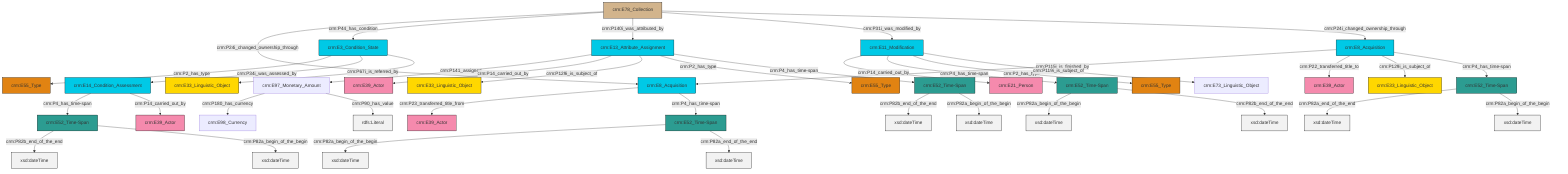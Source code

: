 graph TD
classDef Literal fill:#f2f2f2,stroke:#000000;
classDef CRM_Entity fill:#FFFFFF,stroke:#000000;
classDef Temporal_Entity fill:#00C9E6, stroke:#000000;
classDef Type fill:#E18312, stroke:#000000;
classDef Time-Span fill:#2C9C91, stroke:#000000;
classDef Appellation fill:#FFEB7F, stroke:#000000;
classDef Place fill:#008836, stroke:#000000;
classDef Persistent_Item fill:#B266B2, stroke:#000000;
classDef Conceptual_Object fill:#FFD700, stroke:#000000;
classDef Physical_Thing fill:#D2B48C, stroke:#000000;
classDef Actor fill:#f58aad, stroke:#000000;
classDef PC_Classes fill:#4ce600, stroke:#000000;
classDef Multi fill:#cccccc,stroke:#000000;

0["crm:E8_Acquisition"]:::Temporal_Entity -->|crm:P115i_is_finished_by| 1["crm:E8_Acquisition"]:::Temporal_Entity
8["crm:E11_Modification"]:::Temporal_Entity -->|crm:P14_carried_out_by| 9["crm:E21_Person"]:::Actor
10["crm:E13_Attribute_Assignment"]:::Temporal_Entity -->|crm:P141_assigned| 4["crm:E97_Monetary_Amount"]:::Default
13["crm:E3_Condition_State"]:::Temporal_Entity -->|crm:P2_has_type| 14["crm:E55_Type"]:::Type
17["crm:E78_Collection"]:::Physical_Thing -->|crm:P24i_changed_ownership_through| 1["crm:E8_Acquisition"]:::Temporal_Entity
1["crm:E8_Acquisition"]:::Temporal_Entity -->|crm:P23_transferred_title_from| 18["crm:E39_Actor"]:::Actor
0["crm:E8_Acquisition"]:::Temporal_Entity -->|crm:P22_transferred_title_to| 19["crm:E39_Actor"]:::Actor
20["crm:E52_Time-Span"]:::Time-Span -->|crm:P82b_end_of_the_end| 21[xsd:dateTime]:::Literal
2["crm:E14_Condition_Assessment"]:::Temporal_Entity -->|crm:P4_has_time-span| 20["crm:E52_Time-Span"]:::Time-Span
17["crm:E78_Collection"]:::Physical_Thing -->|crm:P44_has_condition| 13["crm:E3_Condition_State"]:::Temporal_Entity
22["crm:E52_Time-Span"]:::Time-Span -->|crm:P82a_begin_of_the_begin| 23[xsd:dateTime]:::Literal
8["crm:E11_Modification"]:::Temporal_Entity -->|crm:P4_has_time-span| 22["crm:E52_Time-Span"]:::Time-Span
25["crm:E52_Time-Span"]:::Time-Span -->|crm:P82a_end_of_the_end| 26[xsd:dateTime]:::Literal
17["crm:E78_Collection"]:::Physical_Thing -->|crm:P140i_was_attributed_by| 10["crm:E13_Attribute_Assignment"]:::Temporal_Entity
10["crm:E13_Attribute_Assignment"]:::Temporal_Entity -->|crm:P14_carried_out_by| 28["crm:E39_Actor"]:::Actor
31["crm:E52_Time-Span"]:::Time-Span -->|crm:P82b_end_of_the_end| 32[xsd:dateTime]:::Literal
1["crm:E8_Acquisition"]:::Temporal_Entity -->|crm:P4_has_time-span| 33["crm:E52_Time-Span"]:::Time-Span
2["crm:E14_Condition_Assessment"]:::Temporal_Entity -->|crm:P14_carried_out_by| 35["crm:E39_Actor"]:::Actor
8["crm:E11_Modification"]:::Temporal_Entity -->|crm:P2_has_type| 6["crm:E55_Type"]:::Type
25["crm:E52_Time-Span"]:::Time-Span -->|crm:P82a_begin_of_the_begin| 36[xsd:dateTime]:::Literal
10["crm:E13_Attribute_Assignment"]:::Temporal_Entity -->|crm:P129i_is_subject_of| 42["crm:E33_Linguistic_Object"]:::Conceptual_Object
17["crm:E78_Collection"]:::Physical_Thing -->|crm:P31i_was_modified_by| 8["crm:E11_Modification"]:::Temporal_Entity
17["crm:E78_Collection"]:::Physical_Thing -->|crm:P24i_changed_ownership_through| 0["crm:E8_Acquisition"]:::Temporal_Entity
31["crm:E52_Time-Span"]:::Time-Span -->|crm:P82a_begin_of_the_begin| 44[xsd:dateTime]:::Literal
10["crm:E13_Attribute_Assignment"]:::Temporal_Entity -->|crm:P2_has_type| 47["crm:E55_Type"]:::Type
0["crm:E8_Acquisition"]:::Temporal_Entity -->|crm:P129i_is_subject_of| 11["crm:E33_Linguistic_Object"]:::Conceptual_Object
4["crm:E97_Monetary_Amount"]:::Default -->|crm:P180_has_currency| 15["crm:E98_Currency"]:::Default
22["crm:E52_Time-Span"]:::Time-Span -->|crm:P82b_end_of_the_end| 49[xsd:dateTime]:::Literal
13["crm:E3_Condition_State"]:::Temporal_Entity -->|crm:P34i_was_assessed_by| 2["crm:E14_Condition_Assessment"]:::Temporal_Entity
33["crm:E52_Time-Span"]:::Time-Span -->|crm:P82a_begin_of_the_begin| 54[xsd:dateTime]:::Literal
8["crm:E11_Modification"]:::Temporal_Entity -->|crm:P119i_is_subject_of| 38["crm:E73_Linguistic_Object"]:::Default
20["crm:E52_Time-Span"]:::Time-Span -->|crm:P82a_begin_of_the_begin| 55[xsd:dateTime]:::Literal
10["crm:E13_Attribute_Assignment"]:::Temporal_Entity -->|crm:P4_has_time-span| 31["crm:E52_Time-Span"]:::Time-Span
4["crm:E97_Monetary_Amount"]:::Default -->|crm:P90_has_value| 58[rdfs:Literal]:::Literal
0["crm:E8_Acquisition"]:::Temporal_Entity -->|crm:P4_has_time-span| 25["crm:E52_Time-Span"]:::Time-Span
33["crm:E52_Time-Span"]:::Time-Span -->|crm:P82a_end_of_the_end| 62[xsd:dateTime]:::Literal
13["crm:E3_Condition_State"]:::Temporal_Entity -->|crm:P67i_is_referred_by| 45["crm:E33_Linguistic_Object"]:::Conceptual_Object